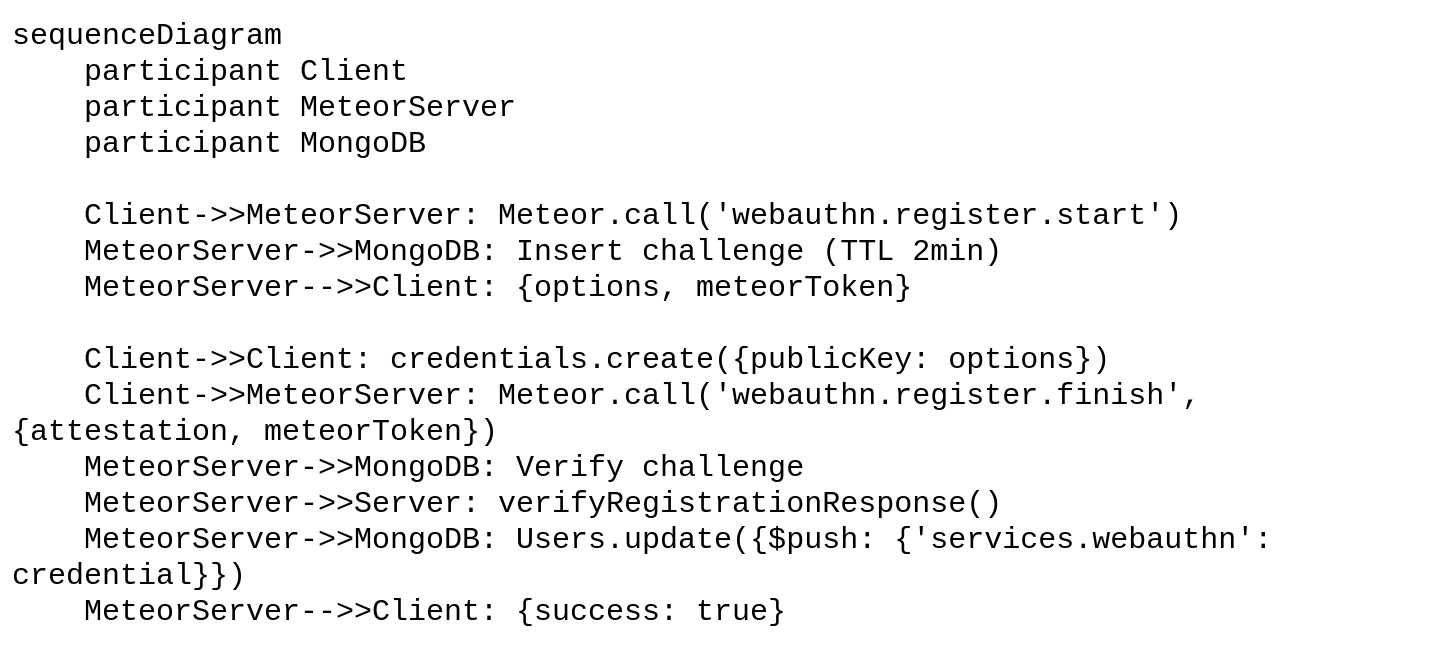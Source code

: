 <mxfile version="26.2.9">
  <diagram name="Page-1" id="NSVxYJOA4GDVEOJFEL16">
    <mxGraphModel dx="874" dy="431" grid="1" gridSize="10" guides="1" tooltips="1" connect="1" arrows="1" fold="1" page="1" pageScale="1" pageWidth="850" pageHeight="1100" math="0" shadow="0">
      <root>
        <mxCell id="0" />
        <mxCell id="1" parent="0" />
        <UserObject label="sequenceDiagram&#xa;    participant Client&#xa;    participant MeteorServer&#xa;    participant MongoDB&#xa;    &#xa;    Client-&gt;&gt;MeteorServer: Meteor.call(&#39;webauthn.register.start&#39;)&#xa;    MeteorServer-&gt;&gt;MongoDB: Insert challenge (TTL 2min)&#xa;    MeteorServer--&gt;&gt;Client: {options, meteorToken}&#xa;    &#xa;    Client-&gt;&gt;Client: credentials.create({publicKey: options})&#xa;    Client-&gt;&gt;MeteorServer: Meteor.call(&#39;webauthn.register.finish&#39;, {attestation, meteorToken})&#xa;    MeteorServer-&gt;&gt;MongoDB: Verify challenge&#xa;    MeteorServer-&gt;&gt;Server: verifyRegistrationResponse()&#xa;    MeteorServer-&gt;&gt;MongoDB: Users.update({$push: {&#39;services.webauthn&#39;: credential}})&#xa;    MeteorServer--&gt;&gt;Client: {success: true}" link="sequenceDiagram&#xa;    participant Client&#xa;    participant MeteorServer&#xa;    participant MongoDB&#xa;    &#xa;    Client-&gt;&gt;MeteorServer: Meteor.call(&#39;webauthn.register.start&#39;)&#xa;    MeteorServer-&gt;&gt;MongoDB: Insert challenge (TTL 2min)&#xa;    MeteorServer--&gt;&gt;Client: {options, meteorToken}&#xa;    &#xa;    Client-&gt;&gt;Client: credentials.create({publicKey: options})&#xa;    Client-&gt;&gt;MeteorServer: Meteor.call(&#39;webauthn.register.finish&#39;, {attestation, meteorToken})&#xa;    MeteorServer-&gt;&gt;MongoDB: Verify challenge&#xa;    MeteorServer-&gt;&gt;Server: verifyRegistrationResponse()&#xa;    MeteorServer-&gt;&gt;MongoDB: Users.update({$push: {&#39;services.webauthn&#39;: credential}})&#xa;    MeteorServer--&gt;&gt;Client: {success: true}" id="JN1MgxtYlR3WPIgTjP6B-1">
          <mxCell style="text;whiteSpace=wrap;strokeColor=light-dark(transparent,#E6E6E6);textShadow=0;fontStyle=0;spacingTop=1;spacing=5;verticalAlign=bottom;labelBackgroundColor=default;horizontal=1;fontSize=15;fontFamily=Courier New;" vertex="1" parent="1">
            <mxGeometry x="80" y="40" width="720" height="320" as="geometry" />
          </mxCell>
        </UserObject>
      </root>
    </mxGraphModel>
  </diagram>
</mxfile>
